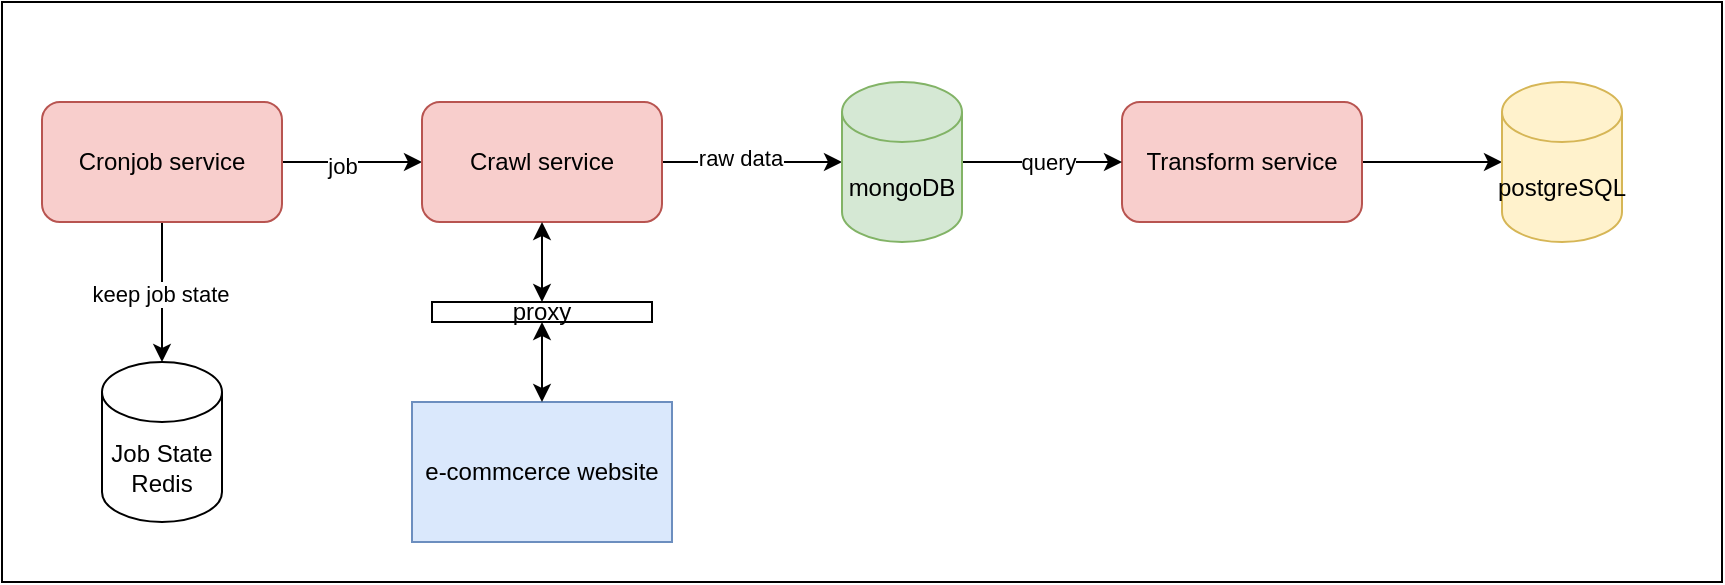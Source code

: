 <mxfile version="21.6.8" type="github">
  <diagram name="Page-1" id="KF7dVxH2Kp_PAsVpVCAL">
    <mxGraphModel dx="880" dy="446" grid="1" gridSize="10" guides="1" tooltips="1" connect="1" arrows="1" fold="1" page="1" pageScale="1" pageWidth="850" pageHeight="1100" math="0" shadow="0">
      <root>
        <mxCell id="0" />
        <mxCell id="1" parent="0" />
        <mxCell id="QmelgYUi6g06p9RXPf9F-23" value="" style="rounded=0;whiteSpace=wrap;html=1;" vertex="1" parent="1">
          <mxGeometry x="110" y="90" width="860" height="290" as="geometry" />
        </mxCell>
        <mxCell id="QmelgYUi6g06p9RXPf9F-7" style="edgeStyle=orthogonalEdgeStyle;rounded=0;orthogonalLoop=1;jettySize=auto;html=1;" edge="1" parent="1" source="QmelgYUi6g06p9RXPf9F-1" target="QmelgYUi6g06p9RXPf9F-2">
          <mxGeometry relative="1" as="geometry" />
        </mxCell>
        <mxCell id="QmelgYUi6g06p9RXPf9F-18" value="job" style="edgeLabel;html=1;align=center;verticalAlign=middle;resizable=0;points=[];" vertex="1" connectable="0" parent="QmelgYUi6g06p9RXPf9F-7">
          <mxGeometry x="-0.143" y="-2" relative="1" as="geometry">
            <mxPoint as="offset" />
          </mxGeometry>
        </mxCell>
        <mxCell id="QmelgYUi6g06p9RXPf9F-16" style="edgeStyle=orthogonalEdgeStyle;rounded=0;orthogonalLoop=1;jettySize=auto;html=1;exitX=0.5;exitY=1;exitDx=0;exitDy=0;entryX=0.5;entryY=0;entryDx=0;entryDy=0;entryPerimeter=0;" edge="1" parent="1" source="QmelgYUi6g06p9RXPf9F-1" target="QmelgYUi6g06p9RXPf9F-14">
          <mxGeometry relative="1" as="geometry" />
        </mxCell>
        <mxCell id="QmelgYUi6g06p9RXPf9F-17" value="keep job state" style="edgeLabel;html=1;align=center;verticalAlign=middle;resizable=0;points=[];" vertex="1" connectable="0" parent="QmelgYUi6g06p9RXPf9F-16">
          <mxGeometry x="0.029" y="-1" relative="1" as="geometry">
            <mxPoint as="offset" />
          </mxGeometry>
        </mxCell>
        <mxCell id="QmelgYUi6g06p9RXPf9F-1" value="Cronjob service" style="rounded=1;whiteSpace=wrap;html=1;fillColor=#f8cecc;strokeColor=#b85450;" vertex="1" parent="1">
          <mxGeometry x="130" y="140" width="120" height="60" as="geometry" />
        </mxCell>
        <mxCell id="QmelgYUi6g06p9RXPf9F-8" style="edgeStyle=orthogonalEdgeStyle;rounded=0;orthogonalLoop=1;jettySize=auto;html=1;entryX=0;entryY=0.5;entryDx=0;entryDy=0;entryPerimeter=0;" edge="1" parent="1" source="QmelgYUi6g06p9RXPf9F-2" target="QmelgYUi6g06p9RXPf9F-4">
          <mxGeometry relative="1" as="geometry" />
        </mxCell>
        <mxCell id="QmelgYUi6g06p9RXPf9F-19" value="raw data" style="edgeLabel;html=1;align=center;verticalAlign=middle;resizable=0;points=[];" vertex="1" connectable="0" parent="QmelgYUi6g06p9RXPf9F-8">
          <mxGeometry x="-0.133" y="2" relative="1" as="geometry">
            <mxPoint as="offset" />
          </mxGeometry>
        </mxCell>
        <mxCell id="QmelgYUi6g06p9RXPf9F-2" value="Crawl service" style="rounded=1;whiteSpace=wrap;html=1;fillColor=#f8cecc;strokeColor=#b85450;" vertex="1" parent="1">
          <mxGeometry x="320" y="140" width="120" height="60" as="geometry" />
        </mxCell>
        <mxCell id="QmelgYUi6g06p9RXPf9F-10" style="edgeStyle=orthogonalEdgeStyle;rounded=0;orthogonalLoop=1;jettySize=auto;html=1;" edge="1" parent="1" source="QmelgYUi6g06p9RXPf9F-3" target="QmelgYUi6g06p9RXPf9F-5">
          <mxGeometry relative="1" as="geometry" />
        </mxCell>
        <mxCell id="QmelgYUi6g06p9RXPf9F-3" value="Transform service" style="rounded=1;whiteSpace=wrap;html=1;fillColor=#f8cecc;strokeColor=#b85450;" vertex="1" parent="1">
          <mxGeometry x="670" y="140" width="120" height="60" as="geometry" />
        </mxCell>
        <mxCell id="QmelgYUi6g06p9RXPf9F-13" style="edgeStyle=orthogonalEdgeStyle;rounded=0;orthogonalLoop=1;jettySize=auto;html=1;entryX=0;entryY=0.5;entryDx=0;entryDy=0;" edge="1" parent="1" source="QmelgYUi6g06p9RXPf9F-4" target="QmelgYUi6g06p9RXPf9F-3">
          <mxGeometry relative="1" as="geometry" />
        </mxCell>
        <mxCell id="QmelgYUi6g06p9RXPf9F-20" value="query" style="edgeLabel;html=1;align=center;verticalAlign=middle;resizable=0;points=[];" vertex="1" connectable="0" parent="QmelgYUi6g06p9RXPf9F-13">
          <mxGeometry x="0.075" relative="1" as="geometry">
            <mxPoint as="offset" />
          </mxGeometry>
        </mxCell>
        <mxCell id="QmelgYUi6g06p9RXPf9F-4" value="mongoDB" style="shape=cylinder3;whiteSpace=wrap;html=1;boundedLbl=1;backgroundOutline=1;size=15;fillColor=#d5e8d4;strokeColor=#82b366;" vertex="1" parent="1">
          <mxGeometry x="530" y="130" width="60" height="80" as="geometry" />
        </mxCell>
        <mxCell id="QmelgYUi6g06p9RXPf9F-5" value="postgreSQL" style="shape=cylinder3;whiteSpace=wrap;html=1;boundedLbl=1;backgroundOutline=1;size=15;fillColor=#fff2cc;strokeColor=#d6b656;" vertex="1" parent="1">
          <mxGeometry x="860" y="130" width="60" height="80" as="geometry" />
        </mxCell>
        <mxCell id="QmelgYUi6g06p9RXPf9F-6" value="e-commcerce website" style="rounded=0;whiteSpace=wrap;html=1;fillColor=#dae8fc;strokeColor=#6c8ebf;" vertex="1" parent="1">
          <mxGeometry x="315" y="290" width="130" height="70" as="geometry" />
        </mxCell>
        <mxCell id="QmelgYUi6g06p9RXPf9F-11" value="" style="endArrow=classic;startArrow=classic;html=1;rounded=0;exitX=0.5;exitY=0;exitDx=0;exitDy=0;entryX=0.5;entryY=1;entryDx=0;entryDy=0;" edge="1" parent="1" source="QmelgYUi6g06p9RXPf9F-21" target="QmelgYUi6g06p9RXPf9F-2">
          <mxGeometry width="50" height="50" relative="1" as="geometry">
            <mxPoint x="530" y="260" as="sourcePoint" />
            <mxPoint x="580" y="210" as="targetPoint" />
          </mxGeometry>
        </mxCell>
        <mxCell id="QmelgYUi6g06p9RXPf9F-14" value="Job State Redis" style="shape=cylinder3;whiteSpace=wrap;html=1;boundedLbl=1;backgroundOutline=1;size=15;" vertex="1" parent="1">
          <mxGeometry x="160" y="270" width="60" height="80" as="geometry" />
        </mxCell>
        <mxCell id="QmelgYUi6g06p9RXPf9F-22" value="" style="endArrow=classic;startArrow=classic;html=1;rounded=0;exitX=0.5;exitY=0;exitDx=0;exitDy=0;entryX=0.5;entryY=1;entryDx=0;entryDy=0;" edge="1" parent="1" source="QmelgYUi6g06p9RXPf9F-6" target="QmelgYUi6g06p9RXPf9F-21">
          <mxGeometry width="50" height="50" relative="1" as="geometry">
            <mxPoint x="380" y="290" as="sourcePoint" />
            <mxPoint x="380" y="200" as="targetPoint" />
          </mxGeometry>
        </mxCell>
        <mxCell id="QmelgYUi6g06p9RXPf9F-21" value="proxy" style="rounded=0;whiteSpace=wrap;html=1;" vertex="1" parent="1">
          <mxGeometry x="325" y="240" width="110" height="10" as="geometry" />
        </mxCell>
      </root>
    </mxGraphModel>
  </diagram>
</mxfile>
